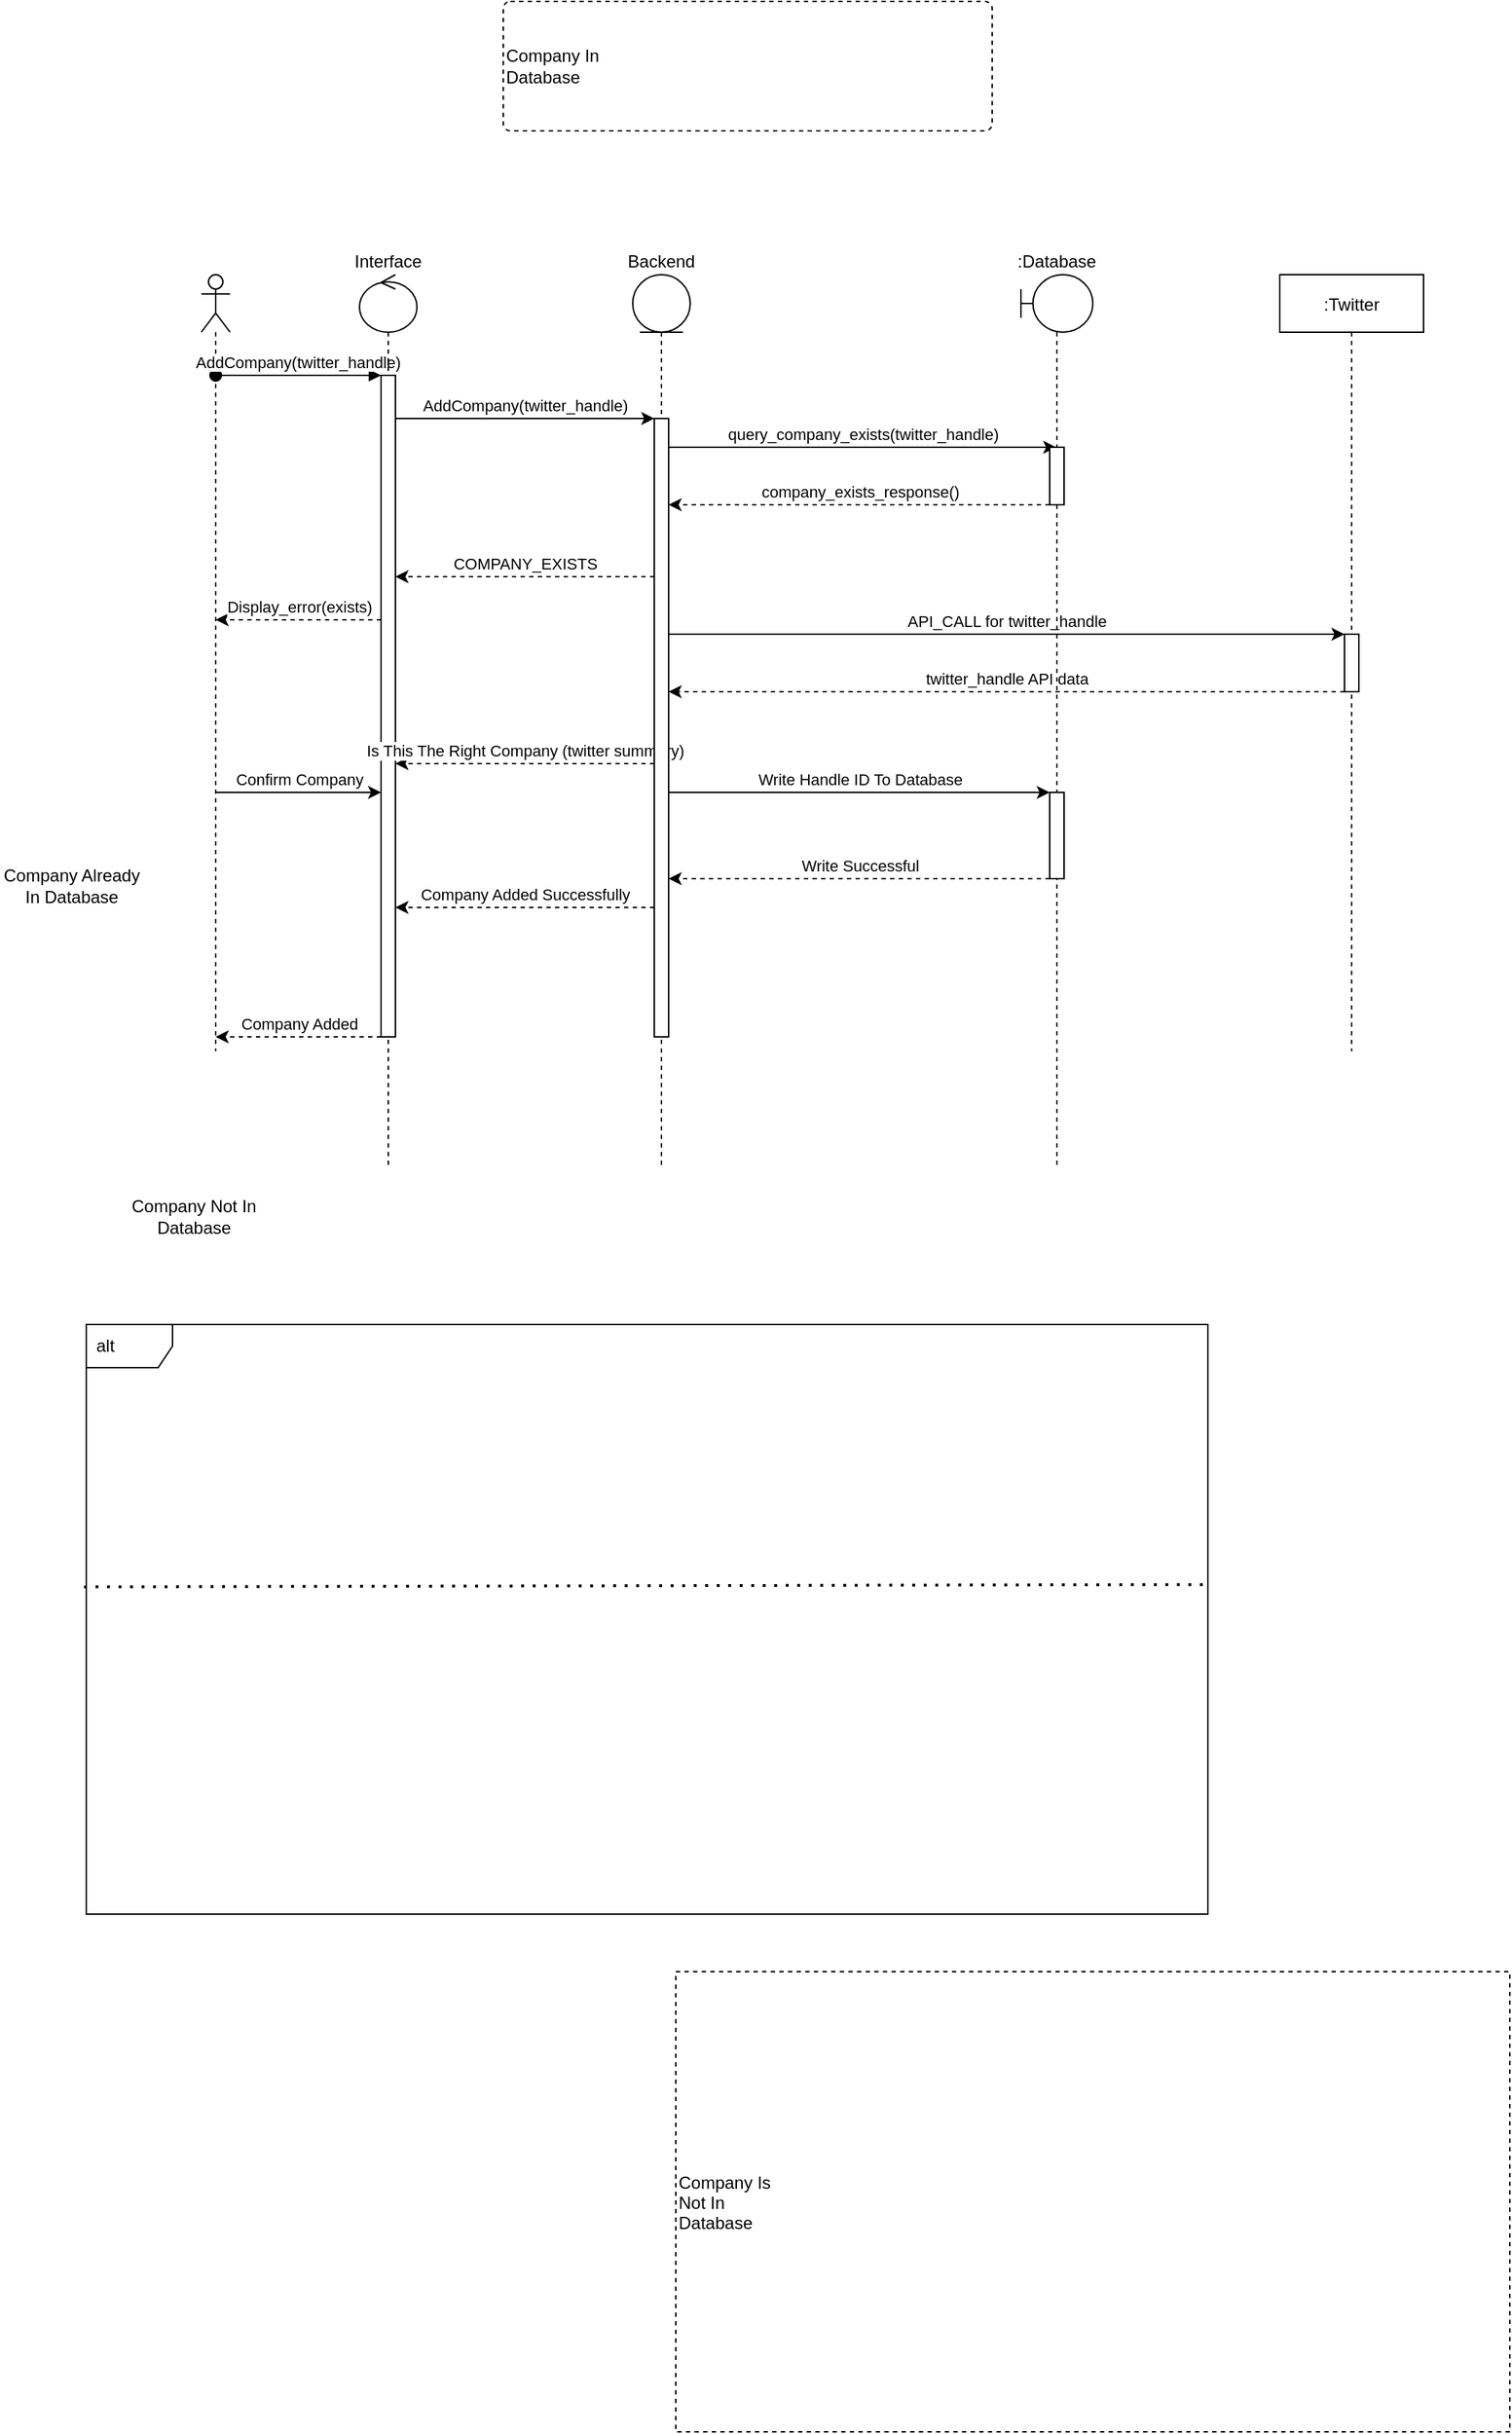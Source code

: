 <mxfile version="20.3.7" type="github">
  <diagram id="fekZhN-9DIX1WIRX_lU1" name="Page-1">
    <mxGraphModel dx="1663" dy="1535" grid="1" gridSize="10" guides="1" tooltips="1" connect="1" arrows="1" fold="1" page="1" pageScale="1" pageWidth="850" pageHeight="1100" math="0" shadow="0">
      <root>
        <mxCell id="0" />
        <mxCell id="1" parent="0" />
        <mxCell id="9bxA_ej-zrlDuutFUla0-30" value="alt" style="shape=umlFrame;whiteSpace=wrap;html=1;width=60;height=30;boundedLbl=1;verticalAlign=middle;align=left;spacingLeft=5;" parent="1" vertex="1">
          <mxGeometry x="-60" y="800" width="780" height="410" as="geometry" />
        </mxCell>
        <mxCell id="9bxA_ej-zrlDuutFUla0-39" value="Company Is &#xa;Not In &#xa;Database" style="fontStyle=0;dashed=1;align=left;" parent="1" vertex="1">
          <mxGeometry x="350" y="1250" width="580" height="320" as="geometry" />
        </mxCell>
        <mxCell id="9bxA_ej-zrlDuutFUla0-35" value="Company In &lt;br&gt;Database" style="html=1;align=left;verticalAlign=middle;rounded=1;absoluteArcSize=1;arcSize=10;dashed=1;" parent="1" vertex="1">
          <mxGeometry x="230" y="-120" width="340" height="90" as="geometry" />
        </mxCell>
        <mxCell id="9bxA_ej-zrlDuutFUla0-29" value="AddCompany(twitter_handle)" style="edgeStyle=orthogonalEdgeStyle;rounded=0;orthogonalLoop=1;jettySize=auto;html=1;startArrow=none;startFill=0;endArrow=classic;endFill=1;labelPosition=center;verticalLabelPosition=top;align=center;verticalAlign=bottom;" parent="1" source="9bxA_ej-zrlDuutFUla0-13" target="9bxA_ej-zrlDuutFUla0-41" edge="1">
          <mxGeometry relative="1" as="geometry">
            <mxPoint x="300" y="140" as="targetPoint" />
            <Array as="points">
              <mxPoint x="330" y="170" />
              <mxPoint x="330" y="170" />
            </Array>
          </mxGeometry>
        </mxCell>
        <mxCell id="9bxA_ej-zrlDuutFUla0-37" value="COMPANY_EXISTS" style="edgeStyle=orthogonalEdgeStyle;rounded=0;orthogonalLoop=1;jettySize=auto;html=1;startArrow=none;startFill=0;endArrow=classic;endFill=1;dashed=1;labelPosition=center;verticalLabelPosition=top;align=center;verticalAlign=bottom;" parent="1" source="9bxA_ej-zrlDuutFUla0-41" target="9bxA_ej-zrlDuutFUla0-13" edge="1">
          <mxGeometry relative="1" as="geometry">
            <Array as="points">
              <mxPoint x="190" y="280" />
              <mxPoint x="190" y="280" />
            </Array>
          </mxGeometry>
        </mxCell>
        <mxCell id="9bxA_ej-zrlDuutFUla0-38" value="Display_error(exists)" style="edgeStyle=orthogonalEdgeStyle;rounded=0;orthogonalLoop=1;jettySize=auto;html=1;dashed=1;startArrow=none;startFill=0;endArrow=classic;endFill=1;labelPosition=center;verticalLabelPosition=top;align=center;verticalAlign=bottom;" parent="1" source="9bxA_ej-zrlDuutFUla0-13" edge="1" target="pdPbpq1VSYDjHhsiJAQx-10">
          <mxGeometry relative="1" as="geometry">
            <mxPoint x="40" y="260" as="targetPoint" />
            <Array as="points">
              <mxPoint x="60" y="310" />
              <mxPoint x="60" y="310" />
            </Array>
          </mxGeometry>
        </mxCell>
        <mxCell id="9bxA_ej-zrlDuutFUla0-43" value=":Twitter" style="shape=umlLifeline;perimeter=lifelinePerimeter;container=1;collapsible=0;recursiveResize=0;rounded=0;shadow=0;strokeWidth=1;" parent="1" vertex="1">
          <mxGeometry x="770" y="70" width="100" height="540" as="geometry" />
        </mxCell>
        <mxCell id="9bxA_ej-zrlDuutFUla0-44" value="" style="points=[];perimeter=orthogonalPerimeter;rounded=0;shadow=0;strokeWidth=1;" parent="9bxA_ej-zrlDuutFUla0-43" vertex="1">
          <mxGeometry x="45" y="250" width="10" height="40" as="geometry" />
        </mxCell>
        <mxCell id="9bxA_ej-zrlDuutFUla0-45" value="API_CALL for twitter_handle" style="edgeStyle=orthogonalEdgeStyle;rounded=0;orthogonalLoop=1;jettySize=auto;html=1;startArrow=none;startFill=0;endArrow=classic;endFill=1;labelPosition=center;verticalLabelPosition=top;align=center;verticalAlign=bottom;" parent="1" source="9bxA_ej-zrlDuutFUla0-41" target="9bxA_ej-zrlDuutFUla0-44" edge="1">
          <mxGeometry relative="1" as="geometry">
            <mxPoint x="360" y="319.58" as="sourcePoint" />
            <Array as="points">
              <mxPoint x="740" y="320" />
              <mxPoint x="740" y="320" />
            </Array>
            <mxPoint x="750" y="260" as="targetPoint" />
          </mxGeometry>
        </mxCell>
        <mxCell id="9bxA_ej-zrlDuutFUla0-46" value="twitter_handle API data" style="edgeStyle=orthogonalEdgeStyle;rounded=0;orthogonalLoop=1;jettySize=auto;html=1;startArrow=none;startFill=0;endArrow=classic;endFill=1;dashed=1;labelPosition=center;verticalLabelPosition=top;align=center;verticalAlign=bottom;" parent="1" source="9bxA_ej-zrlDuutFUla0-44" target="9bxA_ej-zrlDuutFUla0-41" edge="1">
          <mxGeometry relative="1" as="geometry">
            <Array as="points">
              <mxPoint x="400" y="360" />
              <mxPoint x="400" y="360" />
            </Array>
            <mxPoint x="360" y="359.58" as="targetPoint" />
          </mxGeometry>
        </mxCell>
        <mxCell id="9bxA_ej-zrlDuutFUla0-47" value="Write Handle ID To Database" style="edgeStyle=orthogonalEdgeStyle;rounded=0;orthogonalLoop=1;jettySize=auto;html=1;startArrow=none;startFill=0;endArrow=classic;endFill=1;labelPosition=center;verticalLabelPosition=top;align=center;verticalAlign=bottom;" parent="1" source="9bxA_ej-zrlDuutFUla0-41" target="pdPbpq1VSYDjHhsiJAQx-23" edge="1">
          <mxGeometry relative="1" as="geometry">
            <Array as="points">
              <mxPoint x="590" y="430" />
              <mxPoint x="590" y="430" />
            </Array>
            <mxPoint x="850" y="430" as="targetPoint" />
          </mxGeometry>
        </mxCell>
        <mxCell id="9bxA_ej-zrlDuutFUla0-48" value="Company Added Successfully" style="edgeStyle=orthogonalEdgeStyle;rounded=0;orthogonalLoop=1;jettySize=auto;html=1;dashed=1;startArrow=none;startFill=0;endArrow=classic;endFill=1;labelPosition=center;verticalLabelPosition=top;align=center;verticalAlign=bottom;" parent="1" source="9bxA_ej-zrlDuutFUla0-41" target="9bxA_ej-zrlDuutFUla0-13" edge="1">
          <mxGeometry relative="1" as="geometry">
            <Array as="points">
              <mxPoint x="180" y="510" />
              <mxPoint x="180" y="510" />
            </Array>
          </mxGeometry>
        </mxCell>
        <mxCell id="9bxA_ej-zrlDuutFUla0-49" value="Company Added" style="edgeStyle=orthogonalEdgeStyle;rounded=0;orthogonalLoop=1;jettySize=auto;html=1;dashed=1;startArrow=none;startFill=0;endArrow=classic;endFill=1;labelPosition=center;verticalLabelPosition=top;align=center;verticalAlign=bottom;" parent="1" source="9bxA_ej-zrlDuutFUla0-13" edge="1" target="pdPbpq1VSYDjHhsiJAQx-10">
          <mxGeometry relative="1" as="geometry">
            <mxPoint x="40" y="520" as="targetPoint" />
            <Array as="points">
              <mxPoint x="130" y="600" />
              <mxPoint x="130" y="600" />
            </Array>
          </mxGeometry>
        </mxCell>
        <mxCell id="pdPbpq1VSYDjHhsiJAQx-2" value="query_company_exists(twitter_handle)" style="edgeStyle=orthogonalEdgeStyle;rounded=0;orthogonalLoop=1;jettySize=auto;html=1;startArrow=none;startFill=0;endArrow=classic;endFill=1;labelPosition=center;verticalLabelPosition=top;align=center;verticalAlign=bottom;" edge="1" parent="1" source="9bxA_ej-zrlDuutFUla0-41" target="pdPbpq1VSYDjHhsiJAQx-11">
          <mxGeometry relative="1" as="geometry">
            <mxPoint x="625" y="180" as="targetPoint" />
            <Array as="points">
              <mxPoint x="580" y="190" />
              <mxPoint x="580" y="190" />
            </Array>
          </mxGeometry>
        </mxCell>
        <mxCell id="pdPbpq1VSYDjHhsiJAQx-3" value="company_exists_response()" style="edgeStyle=orthogonalEdgeStyle;rounded=0;orthogonalLoop=1;jettySize=auto;html=1;startArrow=none;startFill=0;endArrow=classic;endFill=1;dashed=1;labelPosition=center;verticalLabelPosition=top;align=center;verticalAlign=bottom;" edge="1" parent="1" source="pdPbpq1VSYDjHhsiJAQx-14" target="9bxA_ej-zrlDuutFUla0-41">
          <mxGeometry relative="1" as="geometry">
            <mxPoint x="625" y="210" as="sourcePoint" />
            <mxPoint x="420" y="230" as="targetPoint" />
            <Array as="points">
              <mxPoint x="390" y="230" />
              <mxPoint x="390" y="230" />
            </Array>
          </mxGeometry>
        </mxCell>
        <mxCell id="pdPbpq1VSYDjHhsiJAQx-5" value="Write Successful" style="edgeStyle=orthogonalEdgeStyle;rounded=0;orthogonalLoop=1;jettySize=auto;html=1;startArrow=none;startFill=0;endArrow=classic;endFill=1;dashed=1;labelPosition=center;verticalLabelPosition=top;align=center;verticalAlign=bottom;" edge="1" parent="1" source="pdPbpq1VSYDjHhsiJAQx-23" target="9bxA_ej-zrlDuutFUla0-41">
          <mxGeometry relative="1" as="geometry">
            <mxPoint x="625" y="460" as="sourcePoint" />
            <Array as="points">
              <mxPoint x="400" y="490" />
              <mxPoint x="400" y="490" />
            </Array>
          </mxGeometry>
        </mxCell>
        <mxCell id="pdPbpq1VSYDjHhsiJAQx-24" value="Confirm Company" style="edgeStyle=orthogonalEdgeStyle;rounded=0;orthogonalLoop=1;jettySize=auto;html=1;startArrow=none;startFill=0;endArrow=classic;endFill=1;labelPosition=center;verticalLabelPosition=top;align=center;verticalAlign=bottom;" edge="1" parent="1" source="pdPbpq1VSYDjHhsiJAQx-10" target="9bxA_ej-zrlDuutFUla0-13">
          <mxGeometry relative="1" as="geometry">
            <Array as="points">
              <mxPoint x="130" y="430" />
              <mxPoint x="130" y="430" />
            </Array>
          </mxGeometry>
        </mxCell>
        <mxCell id="pdPbpq1VSYDjHhsiJAQx-10" value="" style="shape=umlLifeline;participant=umlActor;perimeter=lifelinePerimeter;whiteSpace=wrap;html=1;container=1;collapsible=0;recursiveResize=0;verticalAlign=top;spacingTop=36;outlineConnect=0;" vertex="1" parent="1">
          <mxGeometry x="20" y="70" width="20" height="540" as="geometry" />
        </mxCell>
        <mxCell id="9bxA_ej-zrlDuutFUla0-14" value="AddCompany(twitter_handle)" style="verticalAlign=bottom;startArrow=oval;endArrow=block;startSize=8;shadow=0;strokeWidth=1;" parent="1" target="9bxA_ej-zrlDuutFUla0-13" edge="1" source="pdPbpq1VSYDjHhsiJAQx-10">
          <mxGeometry relative="1" as="geometry">
            <mxPoint x="50" y="140" as="sourcePoint" />
            <Array as="points">
              <mxPoint x="120" y="140" />
            </Array>
          </mxGeometry>
        </mxCell>
        <mxCell id="pdPbpq1VSYDjHhsiJAQx-11" value=":Database" style="shape=umlLifeline;participant=umlBoundary;perimeter=lifelinePerimeter;whiteSpace=wrap;html=1;container=1;collapsible=0;recursiveResize=0;verticalAlign=bottom;spacingTop=36;outlineConnect=0;size=40;labelPosition=center;verticalLabelPosition=top;align=center;" vertex="1" parent="1">
          <mxGeometry x="590" y="70" width="50" height="620" as="geometry" />
        </mxCell>
        <mxCell id="pdPbpq1VSYDjHhsiJAQx-14" value="" style="html=1;points=[];perimeter=orthogonalPerimeter;" vertex="1" parent="pdPbpq1VSYDjHhsiJAQx-11">
          <mxGeometry x="20" y="120" width="10" height="40" as="geometry" />
        </mxCell>
        <mxCell id="pdPbpq1VSYDjHhsiJAQx-23" value="" style="html=1;points=[];perimeter=orthogonalPerimeter;" vertex="1" parent="pdPbpq1VSYDjHhsiJAQx-11">
          <mxGeometry x="20" y="360" width="10" height="60" as="geometry" />
        </mxCell>
        <mxCell id="pdPbpq1VSYDjHhsiJAQx-15" value="Interface" style="shape=umlLifeline;participant=umlControl;perimeter=lifelinePerimeter;whiteSpace=wrap;html=1;container=1;collapsible=0;recursiveResize=0;verticalAlign=bottom;spacingTop=36;outlineConnect=0;labelPosition=center;verticalLabelPosition=top;align=center;" vertex="1" parent="1">
          <mxGeometry x="130" y="70" width="40" height="620" as="geometry" />
        </mxCell>
        <mxCell id="9bxA_ej-zrlDuutFUla0-13" value="" style="points=[];perimeter=orthogonalPerimeter;rounded=0;shadow=0;strokeWidth=1;" parent="pdPbpq1VSYDjHhsiJAQx-15" vertex="1">
          <mxGeometry x="15" y="70" width="10" height="460" as="geometry" />
        </mxCell>
        <mxCell id="9bxA_ej-zrlDuutFUla0-50" value="Is This The Right Company (twitter summary)" style="edgeStyle=orthogonalEdgeStyle;rounded=0;orthogonalLoop=1;jettySize=auto;html=1;dashed=1;startArrow=none;startFill=0;endArrow=classic;endFill=1;labelPosition=center;verticalLabelPosition=top;align=center;verticalAlign=bottom;" parent="1" source="9bxA_ej-zrlDuutFUla0-41" target="9bxA_ej-zrlDuutFUla0-13" edge="1">
          <mxGeometry relative="1" as="geometry">
            <Array as="points">
              <mxPoint x="170" y="410" />
              <mxPoint x="170" y="410" />
            </Array>
          </mxGeometry>
        </mxCell>
        <mxCell id="pdPbpq1VSYDjHhsiJAQx-20" value="" style="group" vertex="1" connectable="0" parent="1">
          <mxGeometry x="30" y="450" width="130" height="30" as="geometry" />
        </mxCell>
        <mxCell id="pdPbpq1VSYDjHhsiJAQx-17" value="Company Not In Database" style="text;html=1;strokeColor=none;fillColor=none;align=center;verticalAlign=middle;whiteSpace=wrap;rounded=0;" vertex="1" parent="1">
          <mxGeometry x="-50" y="710" width="130" height="30" as="geometry" />
        </mxCell>
        <mxCell id="pdPbpq1VSYDjHhsiJAQx-7" value="" style="endArrow=none;dashed=1;html=1;dashPattern=1 3;strokeWidth=2;rounded=0;entryX=1;entryY=0.441;entryDx=0;entryDy=0;entryPerimeter=0;exitX=-0.002;exitY=0.445;exitDx=0;exitDy=0;exitPerimeter=0;" edge="1" parent="1" source="9bxA_ej-zrlDuutFUla0-30" target="9bxA_ej-zrlDuutFUla0-30">
          <mxGeometry width="50" height="50" relative="1" as="geometry">
            <mxPoint x="180" y="1110" as="sourcePoint" />
            <mxPoint x="230" y="1060" as="targetPoint" />
          </mxGeometry>
        </mxCell>
        <mxCell id="pdPbpq1VSYDjHhsiJAQx-8" value="Company Already In Database" style="text;html=1;strokeColor=none;fillColor=none;align=center;verticalAlign=middle;whiteSpace=wrap;rounded=0;" vertex="1" parent="1">
          <mxGeometry x="-120" y="470" width="100" height="50" as="geometry" />
        </mxCell>
        <mxCell id="pdPbpq1VSYDjHhsiJAQx-22" value="Backend" style="shape=umlLifeline;participant=umlEntity;perimeter=lifelinePerimeter;whiteSpace=wrap;html=1;container=1;collapsible=0;recursiveResize=0;verticalAlign=bottom;spacingTop=36;outlineConnect=0;labelPosition=center;verticalLabelPosition=top;align=center;" vertex="1" parent="1">
          <mxGeometry x="320" y="70" width="40" height="620" as="geometry" />
        </mxCell>
        <mxCell id="9bxA_ej-zrlDuutFUla0-41" value="" style="points=[];perimeter=orthogonalPerimeter;rounded=0;shadow=0;strokeWidth=1;" parent="pdPbpq1VSYDjHhsiJAQx-22" vertex="1">
          <mxGeometry x="15" y="100" width="10" height="430" as="geometry" />
        </mxCell>
      </root>
    </mxGraphModel>
  </diagram>
</mxfile>
